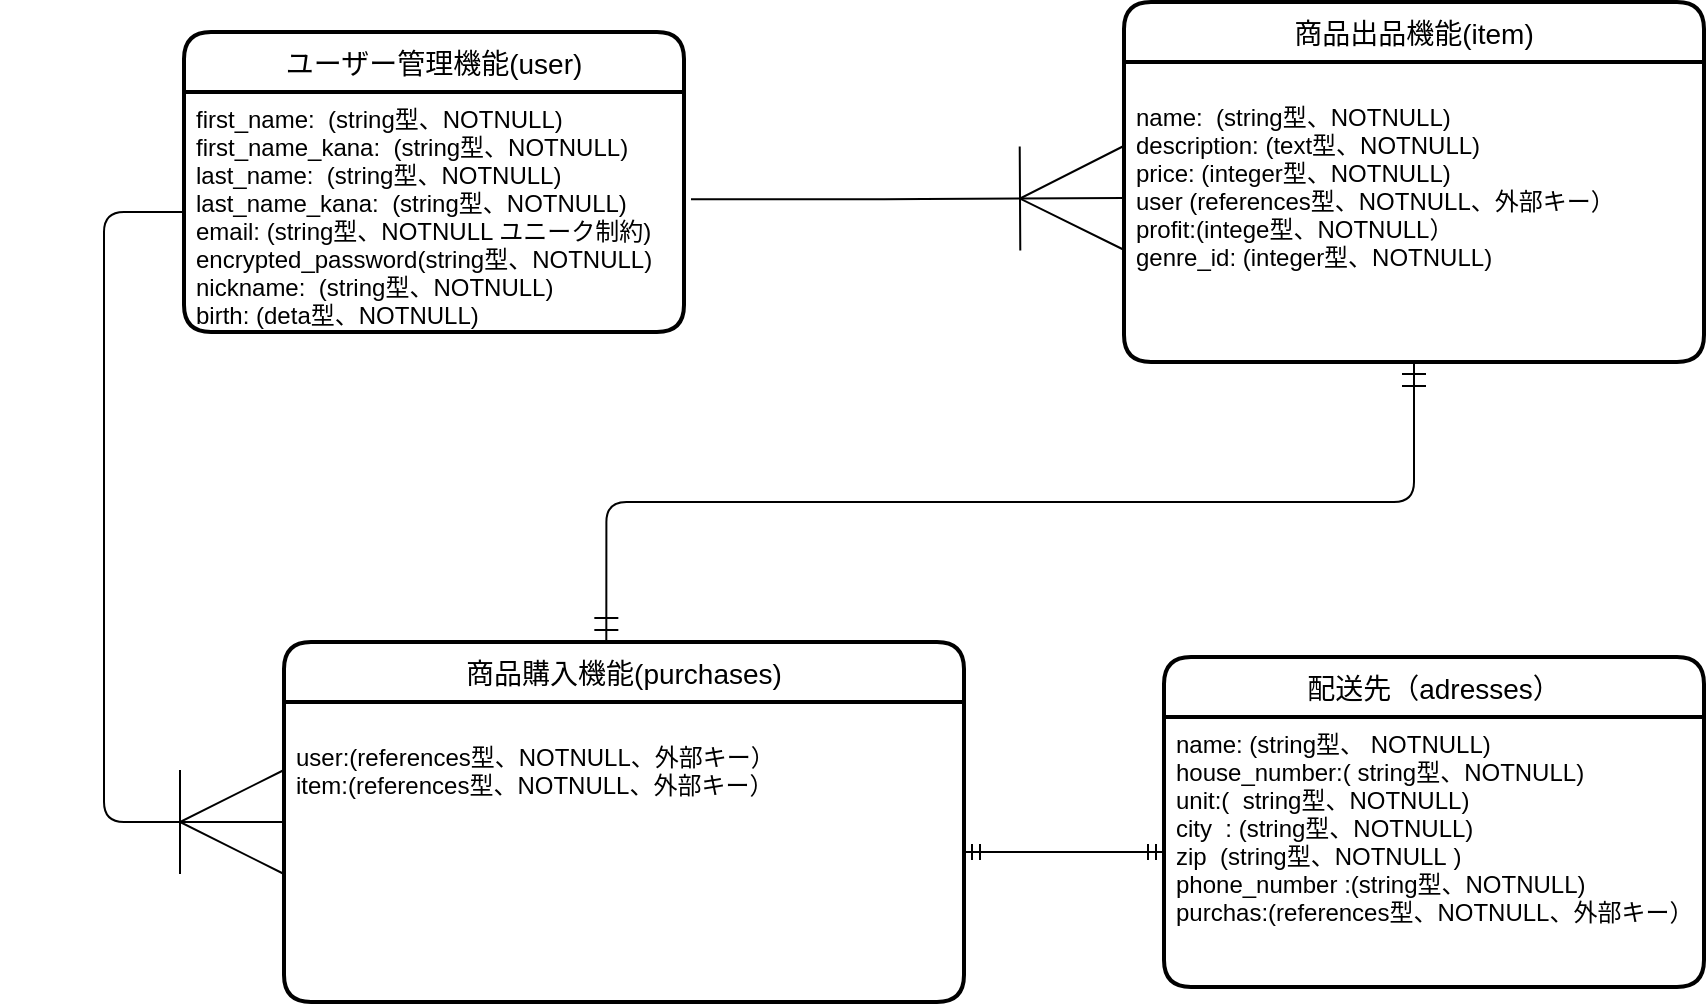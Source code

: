 <mxfile>
    <diagram id="H9YzMOYoDhHfS0lajZFN" name="ページ1">
        <mxGraphModel dx="1915" dy="569" grid="1" gridSize="10" guides="1" tooltips="1" connect="1" arrows="1" fold="1" page="1" pageScale="1" pageWidth="827" pageHeight="1169" math="0" shadow="0">
            <root>
                <mxCell id="0"/>
                <mxCell id="1" parent="0"/>
                <mxCell id="2" value="ユーザー管理機能(user)" style="swimlane;childLayout=stackLayout;horizontal=1;startSize=30;horizontalStack=0;rounded=1;fontSize=14;fontStyle=0;strokeWidth=2;resizeParent=0;resizeLast=1;shadow=0;dashed=0;align=center;" parent="1" vertex="1">
                    <mxGeometry x="50" y="55" width="250" height="150" as="geometry"/>
                </mxCell>
                <mxCell id="3" value="first_name:  (string型、NOTNULL)&#10;first_name_kana:  (string型、NOTNULL)&#10;last_name:  (string型、NOTNULL)&#10;last_name_kana:  (string型、NOTNULL)&#10;email: (string型、NOTNULL ユニーク制約)&#10;encrypted_password(string型、NOTNULL)&#10;nickname:  (string型、NOTNULL)&#10;birth: (deta型、NOTNULL)&#10;" style="align=left;strokeColor=none;fillColor=none;spacingLeft=4;fontSize=12;verticalAlign=top;resizable=0;rotatable=0;part=1;" parent="2" vertex="1">
                    <mxGeometry y="30" width="250" height="120" as="geometry"/>
                </mxCell>
                <mxCell id="4" value="商品購入機能(purchases)" style="swimlane;childLayout=stackLayout;horizontal=1;startSize=30;horizontalStack=0;rounded=1;fontSize=14;fontStyle=0;strokeWidth=2;resizeParent=0;resizeLast=1;shadow=0;dashed=0;align=center;" parent="1" vertex="1">
                    <mxGeometry x="100" y="360" width="340" height="180" as="geometry"/>
                </mxCell>
                <mxCell id="5" value="&#10;user:(references型、NOTNULL、外部キー）&#10;item:(references型、NOTNULL、外部キー）&#10;" style="align=left;strokeColor=none;fillColor=none;spacingLeft=4;fontSize=12;verticalAlign=top;resizable=0;rotatable=0;part=1;" parent="4" vertex="1">
                    <mxGeometry y="30" width="340" height="150" as="geometry"/>
                </mxCell>
                <mxCell id="6" value="商品出品機能(item)" style="swimlane;childLayout=stackLayout;horizontal=1;startSize=30;horizontalStack=0;rounded=1;fontSize=14;fontStyle=0;strokeWidth=2;resizeParent=0;resizeLast=1;shadow=0;dashed=0;align=center;" parent="1" vertex="1">
                    <mxGeometry x="520" y="40" width="290" height="180" as="geometry"/>
                </mxCell>
                <mxCell id="7" value="&#10;name:  (string型、NOTNULL)&#10;description: (text型、NOTNULL)&#10;price: (integer型、NOTNULL)&#10;user (references型、NOTNULL、外部キー）&#10;profit:(intege型、NOTNULL）&#10;genre_id: (integer型、NOTNULL)" style="align=left;strokeColor=none;fillColor=none;spacingLeft=4;fontSize=12;verticalAlign=top;resizable=0;rotatable=0;part=1;" parent="6" vertex="1">
                    <mxGeometry y="30" width="290" height="150" as="geometry"/>
                </mxCell>
                <mxCell id="10" value="" style="edgeStyle=orthogonalEdgeStyle;fontSize=12;html=1;endArrow=ERoneToMany;exitX=1.014;exitY=0.447;exitDx=0;exitDy=0;exitPerimeter=0;endSize=50;startSize=10;targetPerimeterSpacing=0;sourcePerimeterSpacing=0;jumpSize=5;jumpStyle=none;" parent="1" source="3" edge="1">
                    <mxGeometry width="100" height="100" relative="1" as="geometry">
                        <mxPoint x="370" y="270" as="sourcePoint"/>
                        <mxPoint x="520" y="138" as="targetPoint"/>
                    </mxGeometry>
                </mxCell>
                <mxCell id="11" value="" style="edgeStyle=orthogonalEdgeStyle;fontSize=12;html=1;endArrow=ERoneToMany;startSize=10;endSize=50;sourcePerimeterSpacing=0;targetPerimeterSpacing=0;jumpStyle=none;jumpSize=5;entryX=0;entryY=0.5;entryDx=0;entryDy=0;exitX=0;exitY=0.5;exitDx=0;exitDy=0;" parent="1" source="3" target="4" edge="1">
                    <mxGeometry width="100" height="100" relative="1" as="geometry">
                        <mxPoint x="250" y="270" as="sourcePoint"/>
                        <mxPoint x="350" y="170" as="targetPoint"/>
                        <Array as="points">
                            <mxPoint x="10" y="145"/>
                            <mxPoint x="10" y="450"/>
                        </Array>
                    </mxGeometry>
                </mxCell>
                <mxCell id="12" value="" style="fontSize=12;html=1;endArrow=ERmandOne;startArrow=ERmandOne;startSize=10;endSize=10;sourcePerimeterSpacing=0;targetPerimeterSpacing=0;jumpStyle=none;jumpSize=5;entryX=0.5;entryY=1;entryDx=0;entryDy=0;exitX=0.474;exitY=0;exitDx=0;exitDy=0;edgeStyle=orthogonalEdgeStyle;exitPerimeter=0;" parent="1" source="4" target="7" edge="1">
                    <mxGeometry width="100" height="100" relative="1" as="geometry">
                        <mxPoint x="250" y="370" as="sourcePoint"/>
                        <mxPoint x="350" y="270" as="targetPoint"/>
                    </mxGeometry>
                </mxCell>
                <mxCell id="13" value="配送先（adresses）" style="swimlane;childLayout=stackLayout;horizontal=1;startSize=30;horizontalStack=0;rounded=1;fontSize=14;fontStyle=0;strokeWidth=2;resizeParent=0;resizeLast=1;shadow=0;dashed=0;align=center;" vertex="1" parent="1">
                    <mxGeometry x="540" y="367.5" width="270" height="165" as="geometry"/>
                </mxCell>
                <mxCell id="15" value="name: (string型、 NOTNULL)&#10;house_number:( string型、NOTNULL)&#10;unit:(  string型、NOTNULL)        &#10;city  : (string型、NOTNULL)            &#10;zip  (string型、NOTNULL )       &#10;phone_number :(string型、NOTNULL)&#10;purchas:(references型、NOTNULL、外部キー）&#10;" style="align=left;strokeColor=none;fillColor=none;spacingLeft=4;fontSize=12;verticalAlign=top;resizable=0;rotatable=0;part=1;" vertex="1" parent="13">
                    <mxGeometry y="30" width="270" height="135" as="geometry"/>
                </mxCell>
                <mxCell id="16" value="" style="edgeStyle=entityRelationEdgeStyle;fontSize=12;html=1;endArrow=ERmandOne;startArrow=ERmandOne;exitX=1;exitY=0.5;exitDx=0;exitDy=0;entryX=0;entryY=0.5;entryDx=0;entryDy=0;" edge="1" parent="1" source="5" target="15">
                    <mxGeometry width="100" height="100" relative="1" as="geometry">
                        <mxPoint x="800" y="440" as="sourcePoint"/>
                        <mxPoint x="900" y="340" as="targetPoint"/>
                    </mxGeometry>
                </mxCell>
            </root>
        </mxGraphModel>
    </diagram>
</mxfile>